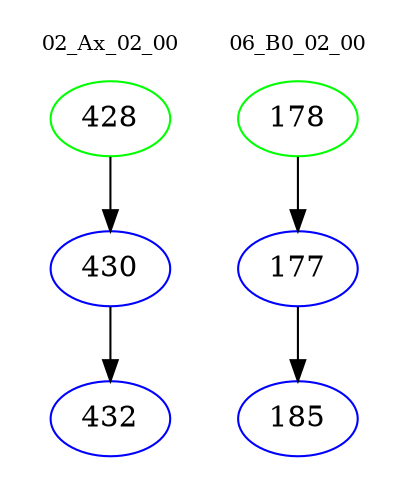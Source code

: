 digraph{
subgraph cluster_0 {
color = white
label = "02_Ax_02_00";
fontsize=10;
T0_428 [label="428", color="green"]
T0_428 -> T0_430 [color="black"]
T0_430 [label="430", color="blue"]
T0_430 -> T0_432 [color="black"]
T0_432 [label="432", color="blue"]
}
subgraph cluster_1 {
color = white
label = "06_B0_02_00";
fontsize=10;
T1_178 [label="178", color="green"]
T1_178 -> T1_177 [color="black"]
T1_177 [label="177", color="blue"]
T1_177 -> T1_185 [color="black"]
T1_185 [label="185", color="blue"]
}
}
